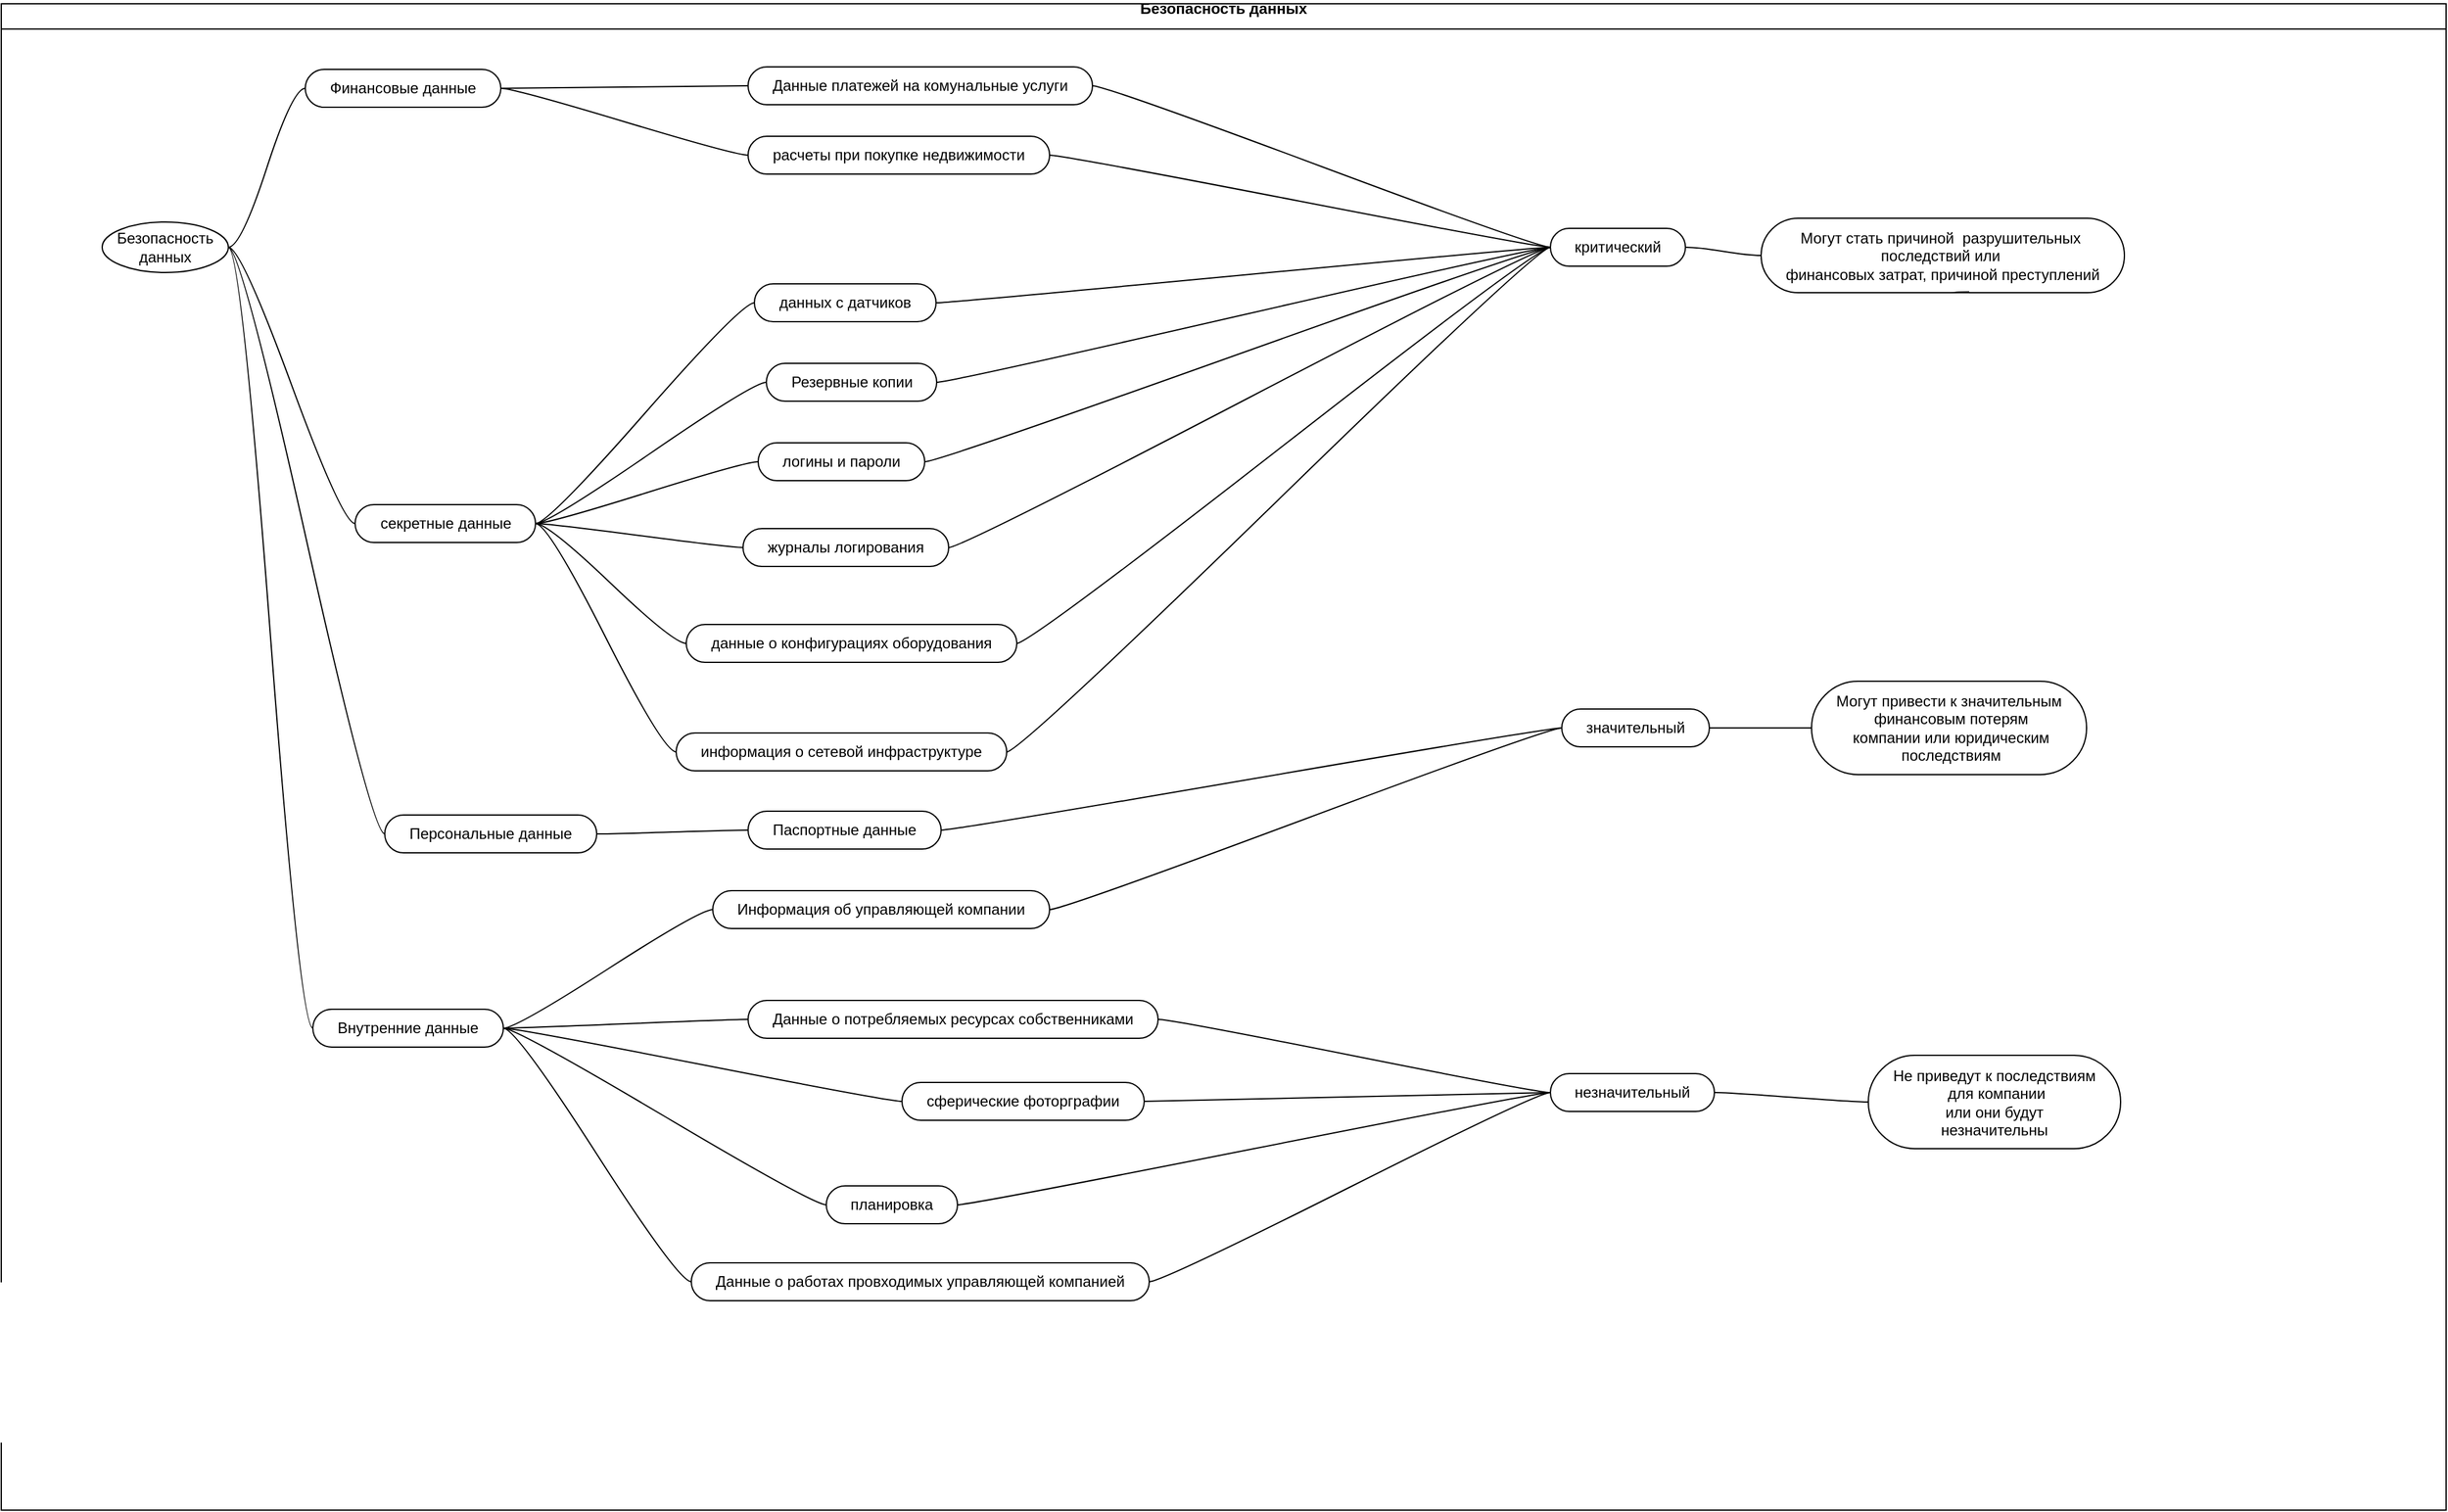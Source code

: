 <mxfile border="50" scale="3" compressed="false" locked="false" version="26.0.16">
  <diagram name="Blank" id="YmL12bMKpDGza6XwsDPr">
    <mxGraphModel dx="2440" dy="846" grid="0" gridSize="10" guides="1" tooltips="1" connect="1" arrows="1" fold="1" page="0" pageScale="1" pageWidth="827" pageHeight="1169" background="none" math="1" shadow="0">
      <root>
        <mxCell id="X5NqExCQtvZxIxQ7pmgY-0" />
        <mxCell id="1" parent="X5NqExCQtvZxIxQ7pmgY-0" />
        <mxCell id="bOhfW5nV4HzcesmKSZrR-1" value="&#xa;Безопасность данных&#xa;&#xa;" style="swimlane;startSize=20;horizontal=1;containerType=tree;" vertex="1" parent="1">
          <mxGeometry x="86" y="461" width="1938" height="1194" as="geometry" />
        </mxCell>
        <mxCell id="bOhfW5nV4HzcesmKSZrR-4" value="" style="edgeStyle=entityRelationEdgeStyle;startArrow=none;endArrow=none;segment=10;curved=1;sourcePerimeterSpacing=0;targetPerimeterSpacing=0;rounded=0;" edge="1" parent="bOhfW5nV4HzcesmKSZrR-1" source="bOhfW5nV4HzcesmKSZrR-6" target="bOhfW5nV4HzcesmKSZrR-9">
          <mxGeometry relative="1" as="geometry" />
        </mxCell>
        <mxCell id="bOhfW5nV4HzcesmKSZrR-6" value="Безопасность данных" style="ellipse;whiteSpace=wrap;html=1;align=center;treeFolding=1;treeMoving=1;newEdgeStyle={&quot;edgeStyle&quot;:&quot;entityRelationEdgeStyle&quot;,&quot;startArrow&quot;:&quot;none&quot;,&quot;endArrow&quot;:&quot;none&quot;,&quot;segment&quot;:10,&quot;curved&quot;:1,&quot;sourcePerimeterSpacing&quot;:0,&quot;targetPerimeterSpacing&quot;:0};" vertex="1" parent="bOhfW5nV4HzcesmKSZrR-1">
          <mxGeometry x="80" y="173" width="100" height="40" as="geometry" />
        </mxCell>
        <mxCell id="bOhfW5nV4HzcesmKSZrR-12" style="edgeStyle=entityRelationEdgeStyle;rounded=0;orthogonalLoop=1;jettySize=auto;html=1;startArrow=none;endArrow=none;segment=10;curved=1;sourcePerimeterSpacing=0;targetPerimeterSpacing=0;" edge="1" parent="bOhfW5nV4HzcesmKSZrR-1" source="bOhfW5nV4HzcesmKSZrR-11" target="bOhfW5nV4HzcesmKSZrR-6">
          <mxGeometry relative="1" as="geometry" />
        </mxCell>
        <mxCell id="bOhfW5nV4HzcesmKSZrR-9" value="Внутренние данные" style="whiteSpace=wrap;html=1;rounded=1;arcSize=50;align=center;verticalAlign=middle;strokeWidth=1;autosize=1;spacing=4;treeFolding=1;treeMoving=1;newEdgeStyle={&quot;edgeStyle&quot;:&quot;entityRelationEdgeStyle&quot;,&quot;startArrow&quot;:&quot;none&quot;,&quot;endArrow&quot;:&quot;none&quot;,&quot;segment&quot;:10,&quot;curved&quot;:1,&quot;sourcePerimeterSpacing&quot;:0,&quot;targetPerimeterSpacing&quot;:0};" vertex="1" parent="bOhfW5nV4HzcesmKSZrR-1">
          <mxGeometry x="247" y="797" width="151" height="30" as="geometry" />
        </mxCell>
        <mxCell id="bOhfW5nV4HzcesmKSZrR-11" value="Персональные данные" style="whiteSpace=wrap;html=1;rounded=1;arcSize=50;align=center;verticalAlign=middle;strokeWidth=1;autosize=1;spacing=4;treeFolding=1;treeMoving=1;newEdgeStyle={&quot;edgeStyle&quot;:&quot;entityRelationEdgeStyle&quot;,&quot;startArrow&quot;:&quot;none&quot;,&quot;endArrow&quot;:&quot;none&quot;,&quot;segment&quot;:10,&quot;curved&quot;:1,&quot;sourcePerimeterSpacing&quot;:0,&quot;targetPerimeterSpacing&quot;:0};" vertex="1" parent="bOhfW5nV4HzcesmKSZrR-1">
          <mxGeometry x="304" y="643" width="168" height="30" as="geometry" />
        </mxCell>
        <mxCell id="bOhfW5nV4HzcesmKSZrR-13" value="секретные данные" style="whiteSpace=wrap;html=1;rounded=1;arcSize=50;align=center;verticalAlign=middle;strokeWidth=1;autosize=1;spacing=4;treeFolding=1;treeMoving=1;newEdgeStyle={&quot;edgeStyle&quot;:&quot;entityRelationEdgeStyle&quot;,&quot;startArrow&quot;:&quot;none&quot;,&quot;endArrow&quot;:&quot;none&quot;,&quot;segment&quot;:10,&quot;curved&quot;:1,&quot;sourcePerimeterSpacing&quot;:0,&quot;targetPerimeterSpacing&quot;:0};" vertex="1" parent="bOhfW5nV4HzcesmKSZrR-1">
          <mxGeometry x="280.5" y="397" width="143" height="30" as="geometry" />
        </mxCell>
        <mxCell id="bOhfW5nV4HzcesmKSZrR-15" style="edgeStyle=entityRelationEdgeStyle;rounded=0;orthogonalLoop=1;jettySize=auto;html=1;startArrow=none;endArrow=none;segment=10;curved=1;sourcePerimeterSpacing=0;targetPerimeterSpacing=0;" edge="1" parent="bOhfW5nV4HzcesmKSZrR-1" source="bOhfW5nV4HzcesmKSZrR-13" target="bOhfW5nV4HzcesmKSZrR-6">
          <mxGeometry relative="1" as="geometry">
            <mxPoint x="239" y="341" as="sourcePoint" />
            <mxPoint x="190" y="203" as="targetPoint" />
          </mxGeometry>
        </mxCell>
        <mxCell id="bOhfW5nV4HzcesmKSZrR-16" value="Финансовые данные" style="whiteSpace=wrap;html=1;rounded=1;arcSize=50;align=center;verticalAlign=middle;strokeWidth=1;autosize=1;spacing=4;treeFolding=1;treeMoving=1;newEdgeStyle={&quot;edgeStyle&quot;:&quot;entityRelationEdgeStyle&quot;,&quot;startArrow&quot;:&quot;none&quot;,&quot;endArrow&quot;:&quot;none&quot;,&quot;segment&quot;:10,&quot;curved&quot;:1,&quot;sourcePerimeterSpacing&quot;:0,&quot;targetPerimeterSpacing&quot;:0};" vertex="1" parent="bOhfW5nV4HzcesmKSZrR-1">
          <mxGeometry x="241" y="52" width="155" height="30" as="geometry" />
        </mxCell>
        <mxCell id="bOhfW5nV4HzcesmKSZrR-17" value="" style="edgeStyle=entityRelationEdgeStyle;startArrow=none;endArrow=none;segment=10;curved=1;sourcePerimeterSpacing=0;targetPerimeterSpacing=0;rounded=0;" edge="1" parent="bOhfW5nV4HzcesmKSZrR-1" source="bOhfW5nV4HzcesmKSZrR-6" target="bOhfW5nV4HzcesmKSZrR-16">
          <mxGeometry relative="1" as="geometry">
            <mxPoint x="190" y="203" as="sourcePoint" />
            <mxPoint x="244" y="152" as="targetPoint" />
          </mxGeometry>
        </mxCell>
        <mxCell id="bOhfW5nV4HzcesmKSZrR-18" value="Данные платежей на комунальные услуги" style="whiteSpace=wrap;html=1;rounded=1;arcSize=50;align=center;verticalAlign=middle;strokeWidth=1;autosize=1;spacing=4;treeFolding=1;treeMoving=1;newEdgeStyle={&quot;edgeStyle&quot;:&quot;entityRelationEdgeStyle&quot;,&quot;startArrow&quot;:&quot;none&quot;,&quot;endArrow&quot;:&quot;none&quot;,&quot;segment&quot;:10,&quot;curved&quot;:1,&quot;sourcePerimeterSpacing&quot;:0,&quot;targetPerimeterSpacing&quot;:0};" vertex="1" parent="bOhfW5nV4HzcesmKSZrR-1">
          <mxGeometry x="592" y="50" width="273" height="30" as="geometry" />
        </mxCell>
        <mxCell id="bOhfW5nV4HzcesmKSZrR-19" value="" style="edgeStyle=entityRelationEdgeStyle;startArrow=none;endArrow=none;segment=10;curved=1;sourcePerimeterSpacing=0;targetPerimeterSpacing=0;rounded=0;" edge="1" parent="bOhfW5nV4HzcesmKSZrR-1" source="bOhfW5nV4HzcesmKSZrR-16" target="bOhfW5nV4HzcesmKSZrR-18">
          <mxGeometry relative="1" as="geometry">
            <mxPoint x="190" y="203" as="sourcePoint" />
            <mxPoint x="251" y="77" as="targetPoint" />
          </mxGeometry>
        </mxCell>
        <mxCell id="bOhfW5nV4HzcesmKSZrR-75" style="edgeStyle=entityRelationEdgeStyle;rounded=0;orthogonalLoop=1;jettySize=auto;html=1;startArrow=none;endArrow=none;segment=10;curved=1;sourcePerimeterSpacing=0;targetPerimeterSpacing=0;" edge="1" parent="bOhfW5nV4HzcesmKSZrR-1" source="bOhfW5nV4HzcesmKSZrR-20" target="bOhfW5nV4HzcesmKSZrR-69">
          <mxGeometry relative="1" as="geometry" />
        </mxCell>
        <mxCell id="bOhfW5nV4HzcesmKSZrR-20" value="расчеты при покупке недвижимости" style="whiteSpace=wrap;html=1;rounded=1;arcSize=50;align=center;verticalAlign=middle;strokeWidth=1;autosize=1;spacing=4;treeFolding=1;treeMoving=1;newEdgeStyle={&quot;edgeStyle&quot;:&quot;entityRelationEdgeStyle&quot;,&quot;startArrow&quot;:&quot;none&quot;,&quot;endArrow&quot;:&quot;none&quot;,&quot;segment&quot;:10,&quot;curved&quot;:1,&quot;sourcePerimeterSpacing&quot;:0,&quot;targetPerimeterSpacing&quot;:0};" vertex="1" parent="bOhfW5nV4HzcesmKSZrR-1">
          <mxGeometry x="592" y="105" width="239" height="30" as="geometry" />
        </mxCell>
        <mxCell id="bOhfW5nV4HzcesmKSZrR-21" value="" style="edgeStyle=entityRelationEdgeStyle;startArrow=none;endArrow=none;segment=10;curved=1;sourcePerimeterSpacing=0;targetPerimeterSpacing=0;rounded=0;" edge="1" parent="bOhfW5nV4HzcesmKSZrR-1" source="bOhfW5nV4HzcesmKSZrR-16" target="bOhfW5nV4HzcesmKSZrR-20">
          <mxGeometry relative="1" as="geometry">
            <mxPoint x="406" y="77" as="sourcePoint" />
            <mxPoint x="495" y="75" as="targetPoint" />
          </mxGeometry>
        </mxCell>
        <mxCell id="bOhfW5nV4HzcesmKSZrR-76" style="edgeStyle=entityRelationEdgeStyle;rounded=0;orthogonalLoop=1;jettySize=auto;html=1;startArrow=none;endArrow=none;segment=10;curved=1;sourcePerimeterSpacing=0;targetPerimeterSpacing=0;" edge="1" parent="bOhfW5nV4HzcesmKSZrR-1" source="bOhfW5nV4HzcesmKSZrR-23" target="bOhfW5nV4HzcesmKSZrR-77">
          <mxGeometry relative="1" as="geometry">
            <mxPoint x="1006.857" y="188.571" as="targetPoint" />
          </mxGeometry>
        </mxCell>
        <mxCell id="bOhfW5nV4HzcesmKSZrR-23" value="Паспортные данные" style="whiteSpace=wrap;html=1;rounded=1;arcSize=50;align=center;verticalAlign=middle;strokeWidth=1;autosize=1;spacing=4;treeFolding=1;treeMoving=1;newEdgeStyle={&quot;edgeStyle&quot;:&quot;entityRelationEdgeStyle&quot;,&quot;startArrow&quot;:&quot;none&quot;,&quot;endArrow&quot;:&quot;none&quot;,&quot;segment&quot;:10,&quot;curved&quot;:1,&quot;sourcePerimeterSpacing&quot;:0,&quot;targetPerimeterSpacing&quot;:0};" vertex="1" parent="bOhfW5nV4HzcesmKSZrR-1">
          <mxGeometry x="592" y="640" width="153" height="30" as="geometry" />
        </mxCell>
        <mxCell id="bOhfW5nV4HzcesmKSZrR-22" value="" style="edgeStyle=entityRelationEdgeStyle;startArrow=none;endArrow=none;segment=10;curved=1;sourcePerimeterSpacing=0;targetPerimeterSpacing=0;rounded=0;" edge="1" parent="bOhfW5nV4HzcesmKSZrR-1" source="bOhfW5nV4HzcesmKSZrR-11" target="bOhfW5nV4HzcesmKSZrR-23">
          <mxGeometry relative="1" as="geometry">
            <mxPoint x="406" y="77" as="sourcePoint" />
            <mxPoint x="602" y="130" as="targetPoint" />
          </mxGeometry>
        </mxCell>
        <mxCell id="bOhfW5nV4HzcesmKSZrR-78" style="edgeStyle=entityRelationEdgeStyle;rounded=0;orthogonalLoop=1;jettySize=auto;html=1;startArrow=none;endArrow=none;segment=10;curved=1;sourcePerimeterSpacing=0;targetPerimeterSpacing=0;" edge="1" parent="bOhfW5nV4HzcesmKSZrR-1" source="bOhfW5nV4HzcesmKSZrR-24" target="bOhfW5nV4HzcesmKSZrR-69">
          <mxGeometry relative="1" as="geometry" />
        </mxCell>
        <mxCell id="bOhfW5nV4HzcesmKSZrR-24" value="данных с датчиков" style="whiteSpace=wrap;html=1;rounded=1;arcSize=50;align=center;verticalAlign=middle;strokeWidth=1;autosize=1;spacing=4;treeFolding=1;treeMoving=1;newEdgeStyle={&quot;edgeStyle&quot;:&quot;entityRelationEdgeStyle&quot;,&quot;startArrow&quot;:&quot;none&quot;,&quot;endArrow&quot;:&quot;none&quot;,&quot;segment&quot;:10,&quot;curved&quot;:1,&quot;sourcePerimeterSpacing&quot;:0,&quot;targetPerimeterSpacing&quot;:0};" vertex="1" parent="bOhfW5nV4HzcesmKSZrR-1">
          <mxGeometry x="597" y="222" width="144" height="30" as="geometry" />
        </mxCell>
        <mxCell id="bOhfW5nV4HzcesmKSZrR-25" value="" style="edgeStyle=entityRelationEdgeStyle;startArrow=none;endArrow=none;segment=10;curved=1;sourcePerimeterSpacing=0;targetPerimeterSpacing=0;rounded=0;" edge="1" parent="bOhfW5nV4HzcesmKSZrR-1" source="bOhfW5nV4HzcesmKSZrR-13" target="bOhfW5nV4HzcesmKSZrR-24">
          <mxGeometry relative="1" as="geometry">
            <mxPoint x="395" y="152" as="sourcePoint" />
            <mxPoint x="620" y="168" as="targetPoint" />
          </mxGeometry>
        </mxCell>
        <mxCell id="bOhfW5nV4HzcesmKSZrR-80" style="edgeStyle=entityRelationEdgeStyle;rounded=0;orthogonalLoop=1;jettySize=auto;html=1;startArrow=none;endArrow=none;segment=10;curved=1;sourcePerimeterSpacing=0;targetPerimeterSpacing=0;" edge="1" parent="bOhfW5nV4HzcesmKSZrR-1" source="bOhfW5nV4HzcesmKSZrR-26" target="bOhfW5nV4HzcesmKSZrR-69">
          <mxGeometry relative="1" as="geometry" />
        </mxCell>
        <mxCell id="bOhfW5nV4HzcesmKSZrR-26" value="логины и пароли" style="whiteSpace=wrap;html=1;rounded=1;arcSize=50;align=center;verticalAlign=middle;strokeWidth=1;autosize=1;spacing=4;treeFolding=1;treeMoving=1;newEdgeStyle={&quot;edgeStyle&quot;:&quot;entityRelationEdgeStyle&quot;,&quot;startArrow&quot;:&quot;none&quot;,&quot;endArrow&quot;:&quot;none&quot;,&quot;segment&quot;:10,&quot;curved&quot;:1,&quot;sourcePerimeterSpacing&quot;:0,&quot;targetPerimeterSpacing&quot;:0};" vertex="1" parent="bOhfW5nV4HzcesmKSZrR-1">
          <mxGeometry x="600" y="348" width="132" height="30" as="geometry" />
        </mxCell>
        <mxCell id="bOhfW5nV4HzcesmKSZrR-27" value="" style="edgeStyle=entityRelationEdgeStyle;startArrow=none;endArrow=none;segment=10;curved=1;sourcePerimeterSpacing=0;targetPerimeterSpacing=0;rounded=0;" edge="1" parent="bOhfW5nV4HzcesmKSZrR-1" source="bOhfW5nV4HzcesmKSZrR-13" target="bOhfW5nV4HzcesmKSZrR-26">
          <mxGeometry relative="1" as="geometry">
            <mxPoint x="394" y="247" as="sourcePoint" />
            <mxPoint x="607" y="247" as="targetPoint" />
          </mxGeometry>
        </mxCell>
        <mxCell id="bOhfW5nV4HzcesmKSZrR-81" style="edgeStyle=entityRelationEdgeStyle;rounded=0;orthogonalLoop=1;jettySize=auto;html=1;startArrow=none;endArrow=none;segment=10;curved=1;sourcePerimeterSpacing=0;targetPerimeterSpacing=0;" edge="1" parent="bOhfW5nV4HzcesmKSZrR-1" source="bOhfW5nV4HzcesmKSZrR-30" target="bOhfW5nV4HzcesmKSZrR-69">
          <mxGeometry relative="1" as="geometry" />
        </mxCell>
        <mxCell id="bOhfW5nV4HzcesmKSZrR-30" value="журналы логирования" style="whiteSpace=wrap;html=1;rounded=1;arcSize=50;align=center;verticalAlign=middle;strokeWidth=1;autosize=1;spacing=4;treeFolding=1;treeMoving=1;newEdgeStyle={&quot;edgeStyle&quot;:&quot;entityRelationEdgeStyle&quot;,&quot;startArrow&quot;:&quot;none&quot;,&quot;endArrow&quot;:&quot;none&quot;,&quot;segment&quot;:10,&quot;curved&quot;:1,&quot;sourcePerimeterSpacing&quot;:0,&quot;targetPerimeterSpacing&quot;:0};" vertex="1" parent="bOhfW5nV4HzcesmKSZrR-1">
          <mxGeometry x="588" y="416" width="163" height="30" as="geometry" />
        </mxCell>
        <mxCell id="bOhfW5nV4HzcesmKSZrR-31" value="" style="edgeStyle=entityRelationEdgeStyle;startArrow=none;endArrow=none;segment=10;curved=1;sourcePerimeterSpacing=0;targetPerimeterSpacing=0;rounded=0;" edge="1" parent="bOhfW5nV4HzcesmKSZrR-1" source="bOhfW5nV4HzcesmKSZrR-13" target="bOhfW5nV4HzcesmKSZrR-30">
          <mxGeometry relative="1" as="geometry">
            <mxPoint x="394" y="247" as="sourcePoint" />
            <mxPoint x="610" y="373" as="targetPoint" />
          </mxGeometry>
        </mxCell>
        <mxCell id="bOhfW5nV4HzcesmKSZrR-82" style="edgeStyle=entityRelationEdgeStyle;rounded=0;orthogonalLoop=1;jettySize=auto;html=1;startArrow=none;endArrow=none;segment=10;curved=1;sourcePerimeterSpacing=0;targetPerimeterSpacing=0;" edge="1" parent="bOhfW5nV4HzcesmKSZrR-1" source="bOhfW5nV4HzcesmKSZrR-54" target="bOhfW5nV4HzcesmKSZrR-69">
          <mxGeometry relative="1" as="geometry" />
        </mxCell>
        <mxCell id="bOhfW5nV4HzcesmKSZrR-54" value="данные о конфигурациях оборудования" style="whiteSpace=wrap;html=1;rounded=1;arcSize=50;align=center;verticalAlign=middle;strokeWidth=1;autosize=1;spacing=4;treeFolding=1;treeMoving=1;newEdgeStyle={&quot;edgeStyle&quot;:&quot;entityRelationEdgeStyle&quot;,&quot;startArrow&quot;:&quot;none&quot;,&quot;endArrow&quot;:&quot;none&quot;,&quot;segment&quot;:10,&quot;curved&quot;:1,&quot;sourcePerimeterSpacing&quot;:0,&quot;targetPerimeterSpacing&quot;:0};" vertex="1" parent="bOhfW5nV4HzcesmKSZrR-1">
          <mxGeometry x="543" y="492" width="262" height="30" as="geometry" />
        </mxCell>
        <mxCell id="bOhfW5nV4HzcesmKSZrR-55" value="" style="edgeStyle=entityRelationEdgeStyle;startArrow=none;endArrow=none;segment=10;curved=1;sourcePerimeterSpacing=0;targetPerimeterSpacing=0;rounded=0;" edge="1" parent="bOhfW5nV4HzcesmKSZrR-1" source="bOhfW5nV4HzcesmKSZrR-13" target="bOhfW5nV4HzcesmKSZrR-54">
          <mxGeometry relative="1" as="geometry">
            <mxPoint x="394" y="247" as="sourcePoint" />
            <mxPoint x="598" y="441" as="targetPoint" />
          </mxGeometry>
        </mxCell>
        <mxCell id="bOhfW5nV4HzcesmKSZrR-83" style="edgeStyle=entityRelationEdgeStyle;rounded=0;orthogonalLoop=1;jettySize=auto;html=1;startArrow=none;endArrow=none;segment=10;curved=1;sourcePerimeterSpacing=0;targetPerimeterSpacing=0;" edge="1" parent="bOhfW5nV4HzcesmKSZrR-1" source="bOhfW5nV4HzcesmKSZrR-56" target="bOhfW5nV4HzcesmKSZrR-69">
          <mxGeometry relative="1" as="geometry">
            <mxPoint x="1293" y="350" as="targetPoint" />
          </mxGeometry>
        </mxCell>
        <mxCell id="bOhfW5nV4HzcesmKSZrR-56" value="информация о сетевой инфраструктуре" style="whiteSpace=wrap;html=1;rounded=1;arcSize=50;align=center;verticalAlign=middle;strokeWidth=1;autosize=1;spacing=4;treeFolding=1;treeMoving=1;newEdgeStyle={&quot;edgeStyle&quot;:&quot;entityRelationEdgeStyle&quot;,&quot;startArrow&quot;:&quot;none&quot;,&quot;endArrow&quot;:&quot;none&quot;,&quot;segment&quot;:10,&quot;curved&quot;:1,&quot;sourcePerimeterSpacing&quot;:0,&quot;targetPerimeterSpacing&quot;:0};" vertex="1" parent="bOhfW5nV4HzcesmKSZrR-1">
          <mxGeometry x="535" y="578" width="262" height="30" as="geometry" />
        </mxCell>
        <mxCell id="bOhfW5nV4HzcesmKSZrR-57" value="" style="edgeStyle=entityRelationEdgeStyle;startArrow=none;endArrow=none;segment=10;curved=1;sourcePerimeterSpacing=0;targetPerimeterSpacing=0;rounded=0;" edge="1" parent="bOhfW5nV4HzcesmKSZrR-1" source="bOhfW5nV4HzcesmKSZrR-13" target="bOhfW5nV4HzcesmKSZrR-56">
          <mxGeometry relative="1" as="geometry">
            <mxPoint x="394" y="247" as="sourcePoint" />
            <mxPoint x="553" y="517" as="targetPoint" />
          </mxGeometry>
        </mxCell>
        <mxCell id="bOhfW5nV4HzcesmKSZrR-89" style="edgeStyle=entityRelationEdgeStyle;rounded=0;orthogonalLoop=1;jettySize=auto;html=1;startArrow=none;endArrow=none;segment=10;curved=1;sourcePerimeterSpacing=0;targetPerimeterSpacing=0;" edge="1" parent="bOhfW5nV4HzcesmKSZrR-1" source="bOhfW5nV4HzcesmKSZrR-59" target="bOhfW5nV4HzcesmKSZrR-85">
          <mxGeometry relative="1" as="geometry" />
        </mxCell>
        <mxCell id="bOhfW5nV4HzcesmKSZrR-59" value="Данные о работах провходимых управляющей компанией" style="whiteSpace=wrap;html=1;rounded=1;arcSize=50;align=center;verticalAlign=middle;strokeWidth=1;autosize=1;spacing=4;treeFolding=1;treeMoving=1;newEdgeStyle={&quot;edgeStyle&quot;:&quot;entityRelationEdgeStyle&quot;,&quot;startArrow&quot;:&quot;none&quot;,&quot;endArrow&quot;:&quot;none&quot;,&quot;segment&quot;:10,&quot;curved&quot;:1,&quot;sourcePerimeterSpacing&quot;:0,&quot;targetPerimeterSpacing&quot;:0};" vertex="1" parent="bOhfW5nV4HzcesmKSZrR-1">
          <mxGeometry x="547" y="998" width="363" height="30" as="geometry" />
        </mxCell>
        <mxCell id="bOhfW5nV4HzcesmKSZrR-58" value="" style="edgeStyle=entityRelationEdgeStyle;startArrow=none;endArrow=none;segment=10;curved=1;sourcePerimeterSpacing=0;targetPerimeterSpacing=0;rounded=0;" edge="1" parent="bOhfW5nV4HzcesmKSZrR-1" source="bOhfW5nV4HzcesmKSZrR-9" target="bOhfW5nV4HzcesmKSZrR-59">
          <mxGeometry relative="1" as="geometry">
            <mxPoint x="190" y="203" as="sourcePoint" />
            <mxPoint x="356" y="458" as="targetPoint" />
          </mxGeometry>
        </mxCell>
        <mxCell id="bOhfW5nV4HzcesmKSZrR-86" style="edgeStyle=entityRelationEdgeStyle;rounded=0;orthogonalLoop=1;jettySize=auto;html=1;startArrow=none;endArrow=none;segment=10;curved=1;sourcePerimeterSpacing=0;targetPerimeterSpacing=0;" edge="1" parent="bOhfW5nV4HzcesmKSZrR-1" source="bOhfW5nV4HzcesmKSZrR-62" target="bOhfW5nV4HzcesmKSZrR-85">
          <mxGeometry relative="1" as="geometry" />
        </mxCell>
        <mxCell id="bOhfW5nV4HzcesmKSZrR-62" value="Данные о потребляемых ресурсах собственниками" style="whiteSpace=wrap;html=1;rounded=1;arcSize=50;align=center;verticalAlign=middle;strokeWidth=1;autosize=1;spacing=4;treeFolding=1;treeMoving=1;newEdgeStyle={&quot;edgeStyle&quot;:&quot;entityRelationEdgeStyle&quot;,&quot;startArrow&quot;:&quot;none&quot;,&quot;endArrow&quot;:&quot;none&quot;,&quot;segment&quot;:10,&quot;curved&quot;:1,&quot;sourcePerimeterSpacing&quot;:0,&quot;targetPerimeterSpacing&quot;:0};" vertex="1" parent="bOhfW5nV4HzcesmKSZrR-1">
          <mxGeometry x="592" y="790" width="325" height="30" as="geometry" />
        </mxCell>
        <mxCell id="bOhfW5nV4HzcesmKSZrR-63" value="" style="edgeStyle=entityRelationEdgeStyle;startArrow=none;endArrow=none;segment=10;curved=1;sourcePerimeterSpacing=0;targetPerimeterSpacing=0;rounded=0;" edge="1" parent="bOhfW5nV4HzcesmKSZrR-1" target="bOhfW5nV4HzcesmKSZrR-62" source="bOhfW5nV4HzcesmKSZrR-9">
          <mxGeometry relative="1" as="geometry">
            <mxPoint x="408" y="822" as="sourcePoint" />
            <mxPoint x="366" y="468" as="targetPoint" />
          </mxGeometry>
        </mxCell>
        <mxCell id="bOhfW5nV4HzcesmKSZrR-87" style="edgeStyle=entityRelationEdgeStyle;rounded=0;orthogonalLoop=1;jettySize=auto;html=1;startArrow=none;endArrow=none;segment=10;curved=1;sourcePerimeterSpacing=0;targetPerimeterSpacing=0;" edge="1" parent="bOhfW5nV4HzcesmKSZrR-1" source="bOhfW5nV4HzcesmKSZrR-67" target="bOhfW5nV4HzcesmKSZrR-85">
          <mxGeometry relative="1" as="geometry" />
        </mxCell>
        <mxCell id="bOhfW5nV4HzcesmKSZrR-67" value="сферические фоторграфии" style="whiteSpace=wrap;html=1;rounded=1;arcSize=50;align=center;verticalAlign=middle;strokeWidth=1;autosize=1;spacing=4;treeFolding=1;treeMoving=1;newEdgeStyle={&quot;edgeStyle&quot;:&quot;entityRelationEdgeStyle&quot;,&quot;startArrow&quot;:&quot;none&quot;,&quot;endArrow&quot;:&quot;none&quot;,&quot;segment&quot;:10,&quot;curved&quot;:1,&quot;sourcePerimeterSpacing&quot;:0,&quot;targetPerimeterSpacing&quot;:0};" vertex="1" parent="bOhfW5nV4HzcesmKSZrR-1">
          <mxGeometry x="714" y="855" width="192" height="30" as="geometry" />
        </mxCell>
        <mxCell id="bOhfW5nV4HzcesmKSZrR-68" value="" style="edgeStyle=entityRelationEdgeStyle;startArrow=none;endArrow=none;segment=10;curved=1;sourcePerimeterSpacing=0;targetPerimeterSpacing=0;rounded=0;" edge="1" parent="bOhfW5nV4HzcesmKSZrR-1" target="bOhfW5nV4HzcesmKSZrR-67" source="bOhfW5nV4HzcesmKSZrR-9">
          <mxGeometry relative="1" as="geometry">
            <mxPoint x="408" y="822" as="sourcePoint" />
            <mxPoint x="376" y="478" as="targetPoint" />
          </mxGeometry>
        </mxCell>
        <mxCell id="bOhfW5nV4HzcesmKSZrR-93" style="edgeStyle=entityRelationEdgeStyle;rounded=0;orthogonalLoop=1;jettySize=auto;html=1;startArrow=none;endArrow=none;segment=10;curved=1;sourcePerimeterSpacing=0;targetPerimeterSpacing=0;" edge="1" parent="bOhfW5nV4HzcesmKSZrR-1" source="bOhfW5nV4HzcesmKSZrR-69" target="bOhfW5nV4HzcesmKSZrR-91">
          <mxGeometry relative="1" as="geometry" />
        </mxCell>
        <mxCell id="bOhfW5nV4HzcesmKSZrR-69" value="критический" style="whiteSpace=wrap;html=1;rounded=1;arcSize=50;align=center;verticalAlign=middle;strokeWidth=1;autosize=1;spacing=4;treeFolding=1;treeMoving=1;newEdgeStyle={&quot;edgeStyle&quot;:&quot;entityRelationEdgeStyle&quot;,&quot;startArrow&quot;:&quot;none&quot;,&quot;endArrow&quot;:&quot;none&quot;,&quot;segment&quot;:10,&quot;curved&quot;:1,&quot;sourcePerimeterSpacing&quot;:0,&quot;targetPerimeterSpacing&quot;:0};" vertex="1" parent="bOhfW5nV4HzcesmKSZrR-1">
          <mxGeometry x="1228" y="178" width="107" height="30" as="geometry" />
        </mxCell>
        <mxCell id="bOhfW5nV4HzcesmKSZrR-70" value="" style="edgeStyle=entityRelationEdgeStyle;startArrow=none;endArrow=none;segment=10;curved=1;sourcePerimeterSpacing=0;targetPerimeterSpacing=0;rounded=0;" edge="1" parent="bOhfW5nV4HzcesmKSZrR-1" source="bOhfW5nV4HzcesmKSZrR-18" target="bOhfW5nV4HzcesmKSZrR-69">
          <mxGeometry relative="1" as="geometry">
            <mxPoint x="716" y="64" as="sourcePoint" />
            <mxPoint x="602" y="75" as="targetPoint" />
          </mxGeometry>
        </mxCell>
        <mxCell id="bOhfW5nV4HzcesmKSZrR-95" style="edgeStyle=entityRelationEdgeStyle;rounded=0;orthogonalLoop=1;jettySize=auto;html=1;startArrow=none;endArrow=none;segment=10;curved=1;sourcePerimeterSpacing=0;targetPerimeterSpacing=0;" edge="1" parent="bOhfW5nV4HzcesmKSZrR-1" source="bOhfW5nV4HzcesmKSZrR-77" target="bOhfW5nV4HzcesmKSZrR-94">
          <mxGeometry relative="1" as="geometry" />
        </mxCell>
        <mxCell id="bOhfW5nV4HzcesmKSZrR-77" value="значительный" style="whiteSpace=wrap;html=1;rounded=1;arcSize=50;align=center;verticalAlign=middle;strokeWidth=1;autosize=1;spacing=4;treeFolding=1;treeMoving=1;newEdgeStyle={&quot;edgeStyle&quot;:&quot;entityRelationEdgeStyle&quot;,&quot;startArrow&quot;:&quot;none&quot;,&quot;endArrow&quot;:&quot;none&quot;,&quot;segment&quot;:10,&quot;curved&quot;:1,&quot;sourcePerimeterSpacing&quot;:0,&quot;targetPerimeterSpacing&quot;:0};" vertex="1" parent="bOhfW5nV4HzcesmKSZrR-1">
          <mxGeometry x="1237" y="559" width="117" height="30" as="geometry" />
        </mxCell>
        <mxCell id="bOhfW5nV4HzcesmKSZrR-79" style="edgeStyle=entityRelationEdgeStyle;rounded=0;orthogonalLoop=1;jettySize=auto;html=1;startArrow=none;endArrow=none;segment=10;curved=1;sourcePerimeterSpacing=0;targetPerimeterSpacing=0;" edge="1" parent="bOhfW5nV4HzcesmKSZrR-1" source="bOhfW5nV4HzcesmKSZrR-28" target="bOhfW5nV4HzcesmKSZrR-69">
          <mxGeometry relative="1" as="geometry" />
        </mxCell>
        <mxCell id="bOhfW5nV4HzcesmKSZrR-28" value="Резервные копии" style="whiteSpace=wrap;html=1;rounded=1;arcSize=50;align=center;verticalAlign=middle;strokeWidth=1;autosize=1;spacing=4;treeFolding=1;treeMoving=1;newEdgeStyle={&quot;edgeStyle&quot;:&quot;entityRelationEdgeStyle&quot;,&quot;startArrow&quot;:&quot;none&quot;,&quot;endArrow&quot;:&quot;none&quot;,&quot;segment&quot;:10,&quot;curved&quot;:1,&quot;sourcePerimeterSpacing&quot;:0,&quot;targetPerimeterSpacing&quot;:0};" vertex="1" parent="bOhfW5nV4HzcesmKSZrR-1">
          <mxGeometry x="606.5" y="285" width="135" height="30" as="geometry" />
        </mxCell>
        <mxCell id="bOhfW5nV4HzcesmKSZrR-29" value="" style="edgeStyle=entityRelationEdgeStyle;startArrow=none;endArrow=none;segment=10;curved=1;sourcePerimeterSpacing=0;targetPerimeterSpacing=0;rounded=0;" edge="1" parent="bOhfW5nV4HzcesmKSZrR-1" source="bOhfW5nV4HzcesmKSZrR-13" target="bOhfW5nV4HzcesmKSZrR-28">
          <mxGeometry relative="1" as="geometry">
            <mxPoint x="395" y="213" as="sourcePoint" />
            <mxPoint x="611" y="339" as="targetPoint" />
          </mxGeometry>
        </mxCell>
        <mxCell id="bOhfW5nV4HzcesmKSZrR-84" style="edgeStyle=entityRelationEdgeStyle;rounded=0;orthogonalLoop=1;jettySize=auto;html=1;startArrow=none;endArrow=none;segment=10;curved=1;sourcePerimeterSpacing=0;targetPerimeterSpacing=0;" edge="1" parent="bOhfW5nV4HzcesmKSZrR-1" source="bOhfW5nV4HzcesmKSZrR-60" target="bOhfW5nV4HzcesmKSZrR-77">
          <mxGeometry relative="1" as="geometry" />
        </mxCell>
        <mxCell id="bOhfW5nV4HzcesmKSZrR-60" value="Информация об управляющей компании" style="whiteSpace=wrap;html=1;rounded=1;arcSize=50;align=center;verticalAlign=middle;strokeWidth=1;autosize=1;spacing=4;treeFolding=1;treeMoving=1;newEdgeStyle={&quot;edgeStyle&quot;:&quot;entityRelationEdgeStyle&quot;,&quot;startArrow&quot;:&quot;none&quot;,&quot;endArrow&quot;:&quot;none&quot;,&quot;segment&quot;:10,&quot;curved&quot;:1,&quot;sourcePerimeterSpacing&quot;:0,&quot;targetPerimeterSpacing&quot;:0};" vertex="1" parent="bOhfW5nV4HzcesmKSZrR-1">
          <mxGeometry x="564" y="703" width="267" height="30" as="geometry" />
        </mxCell>
        <mxCell id="bOhfW5nV4HzcesmKSZrR-61" value="" style="edgeStyle=entityRelationEdgeStyle;startArrow=none;endArrow=none;segment=10;curved=1;sourcePerimeterSpacing=0;targetPerimeterSpacing=0;rounded=0;" edge="1" parent="bOhfW5nV4HzcesmKSZrR-1" source="bOhfW5nV4HzcesmKSZrR-9" target="bOhfW5nV4HzcesmKSZrR-60">
          <mxGeometry relative="1" as="geometry">
            <mxPoint x="409" y="788" as="sourcePoint" />
            <mxPoint x="544" y="792" as="targetPoint" />
          </mxGeometry>
        </mxCell>
        <mxCell id="bOhfW5nV4HzcesmKSZrR-88" style="edgeStyle=entityRelationEdgeStyle;rounded=0;orthogonalLoop=1;jettySize=auto;html=1;startArrow=none;endArrow=none;segment=10;curved=1;sourcePerimeterSpacing=0;targetPerimeterSpacing=0;" edge="1" parent="bOhfW5nV4HzcesmKSZrR-1" source="bOhfW5nV4HzcesmKSZrR-65" target="bOhfW5nV4HzcesmKSZrR-85">
          <mxGeometry relative="1" as="geometry" />
        </mxCell>
        <mxCell id="bOhfW5nV4HzcesmKSZrR-65" value="планировка" style="whiteSpace=wrap;html=1;rounded=1;arcSize=50;align=center;verticalAlign=middle;strokeWidth=1;autosize=1;spacing=4;treeFolding=1;treeMoving=1;newEdgeStyle={&quot;edgeStyle&quot;:&quot;entityRelationEdgeStyle&quot;,&quot;startArrow&quot;:&quot;none&quot;,&quot;endArrow&quot;:&quot;none&quot;,&quot;segment&quot;:10,&quot;curved&quot;:1,&quot;sourcePerimeterSpacing&quot;:0,&quot;targetPerimeterSpacing&quot;:0};" vertex="1" parent="bOhfW5nV4HzcesmKSZrR-1">
          <mxGeometry x="654" y="937" width="104" height="30" as="geometry" />
        </mxCell>
        <mxCell id="bOhfW5nV4HzcesmKSZrR-66" value="" style="edgeStyle=entityRelationEdgeStyle;startArrow=none;endArrow=none;segment=10;curved=1;sourcePerimeterSpacing=0;targetPerimeterSpacing=0;rounded=0;" edge="1" parent="bOhfW5nV4HzcesmKSZrR-1" target="bOhfW5nV4HzcesmKSZrR-65" source="bOhfW5nV4HzcesmKSZrR-9">
          <mxGeometry relative="1" as="geometry">
            <mxPoint x="409" y="788" as="sourcePoint" />
            <mxPoint x="367" y="434" as="targetPoint" />
          </mxGeometry>
        </mxCell>
        <mxCell id="bOhfW5nV4HzcesmKSZrR-97" style="edgeStyle=entityRelationEdgeStyle;rounded=0;orthogonalLoop=1;jettySize=auto;html=1;startArrow=none;endArrow=none;segment=10;curved=1;sourcePerimeterSpacing=0;targetPerimeterSpacing=0;" edge="1" parent="bOhfW5nV4HzcesmKSZrR-1" source="bOhfW5nV4HzcesmKSZrR-85" target="bOhfW5nV4HzcesmKSZrR-96">
          <mxGeometry relative="1" as="geometry" />
        </mxCell>
        <mxCell id="bOhfW5nV4HzcesmKSZrR-85" value="незначительный" style="whiteSpace=wrap;html=1;rounded=1;arcSize=50;align=center;verticalAlign=middle;strokeWidth=1;autosize=1;spacing=4;treeFolding=1;treeMoving=1;newEdgeStyle={&quot;edgeStyle&quot;:&quot;entityRelationEdgeStyle&quot;,&quot;startArrow&quot;:&quot;none&quot;,&quot;endArrow&quot;:&quot;none&quot;,&quot;segment&quot;:10,&quot;curved&quot;:1,&quot;sourcePerimeterSpacing&quot;:0,&quot;targetPerimeterSpacing&quot;:0};" vertex="1" parent="bOhfW5nV4HzcesmKSZrR-1">
          <mxGeometry x="1228" y="848" width="130" height="30" as="geometry" />
        </mxCell>
        <mxCell id="bOhfW5nV4HzcesmKSZrR-91" value="&lt;div&gt;Могут стать причиной&amp;nbsp; разрушительных&amp;nbsp;&lt;/div&gt;&lt;div&gt;последствий или&amp;nbsp;&lt;/div&gt;&lt;div&gt;финансовых затрат, причиной преступлений&lt;br&gt;&lt;/div&gt;" style="whiteSpace=wrap;html=1;rounded=1;arcSize=50;align=center;verticalAlign=middle;strokeWidth=1;autosize=1;spacing=4;treeFolding=1;treeMoving=1;newEdgeStyle={&quot;edgeStyle&quot;:&quot;entityRelationEdgeStyle&quot;,&quot;startArrow&quot;:&quot;none&quot;,&quot;endArrow&quot;:&quot;none&quot;,&quot;segment&quot;:10,&quot;curved&quot;:1,&quot;sourcePerimeterSpacing&quot;:0,&quot;targetPerimeterSpacing&quot;:0};" vertex="1" parent="bOhfW5nV4HzcesmKSZrR-1">
          <mxGeometry x="1395" y="170" width="288" height="59" as="geometry" />
        </mxCell>
        <mxCell id="bOhfW5nV4HzcesmKSZrR-92" style="edgeStyle=entityRelationEdgeStyle;rounded=0;orthogonalLoop=1;jettySize=auto;html=1;startArrow=none;endArrow=none;segment=10;curved=1;sourcePerimeterSpacing=0;targetPerimeterSpacing=0;exitX=0.5;exitY=1;exitDx=0;exitDy=0;entryX=0.573;entryY=0.99;entryDx=0;entryDy=0;entryPerimeter=0;" edge="1" parent="bOhfW5nV4HzcesmKSZrR-1" source="bOhfW5nV4HzcesmKSZrR-91" target="bOhfW5nV4HzcesmKSZrR-91">
          <mxGeometry relative="1" as="geometry" />
        </mxCell>
        <mxCell id="bOhfW5nV4HzcesmKSZrR-94" value="&lt;div&gt;Могут привести к значительным&lt;/div&gt;&lt;div&gt;&amp;nbsp;финансовым потерям&lt;/div&gt;&lt;div&gt;&amp;nbsp;компании или юридическим&lt;/div&gt;&lt;div&gt;&amp;nbsp;последствиям&lt;/div&gt;" style="whiteSpace=wrap;html=1;rounded=1;arcSize=50;align=center;verticalAlign=middle;strokeWidth=1;autosize=1;spacing=4;treeFolding=1;treeMoving=1;newEdgeStyle={&quot;edgeStyle&quot;:&quot;entityRelationEdgeStyle&quot;,&quot;startArrow&quot;:&quot;none&quot;,&quot;endArrow&quot;:&quot;none&quot;,&quot;segment&quot;:10,&quot;curved&quot;:1,&quot;sourcePerimeterSpacing&quot;:0,&quot;targetPerimeterSpacing&quot;:0};" vertex="1" parent="bOhfW5nV4HzcesmKSZrR-1">
          <mxGeometry x="1435" y="537" width="218" height="74" as="geometry" />
        </mxCell>
        <mxCell id="bOhfW5nV4HzcesmKSZrR-96" value="&lt;div&gt;Не приведут к последствиям&lt;/div&gt;&lt;div&gt;&amp;nbsp;для компании &lt;br&gt;&lt;/div&gt;&lt;div&gt;или они будут&lt;/div&gt;&lt;div&gt;незначительны&lt;br&gt;&lt;/div&gt;" style="whiteSpace=wrap;html=1;rounded=1;arcSize=50;align=center;verticalAlign=middle;strokeWidth=1;autosize=1;spacing=4;treeFolding=1;treeMoving=1;newEdgeStyle={&quot;edgeStyle&quot;:&quot;entityRelationEdgeStyle&quot;,&quot;startArrow&quot;:&quot;none&quot;,&quot;endArrow&quot;:&quot;none&quot;,&quot;segment&quot;:10,&quot;curved&quot;:1,&quot;sourcePerimeterSpacing&quot;:0,&quot;targetPerimeterSpacing&quot;:0};" vertex="1" parent="bOhfW5nV4HzcesmKSZrR-1">
          <mxGeometry x="1480" y="833.5" width="200" height="74" as="geometry" />
        </mxCell>
      </root>
    </mxGraphModel>
  </diagram>
</mxfile>
